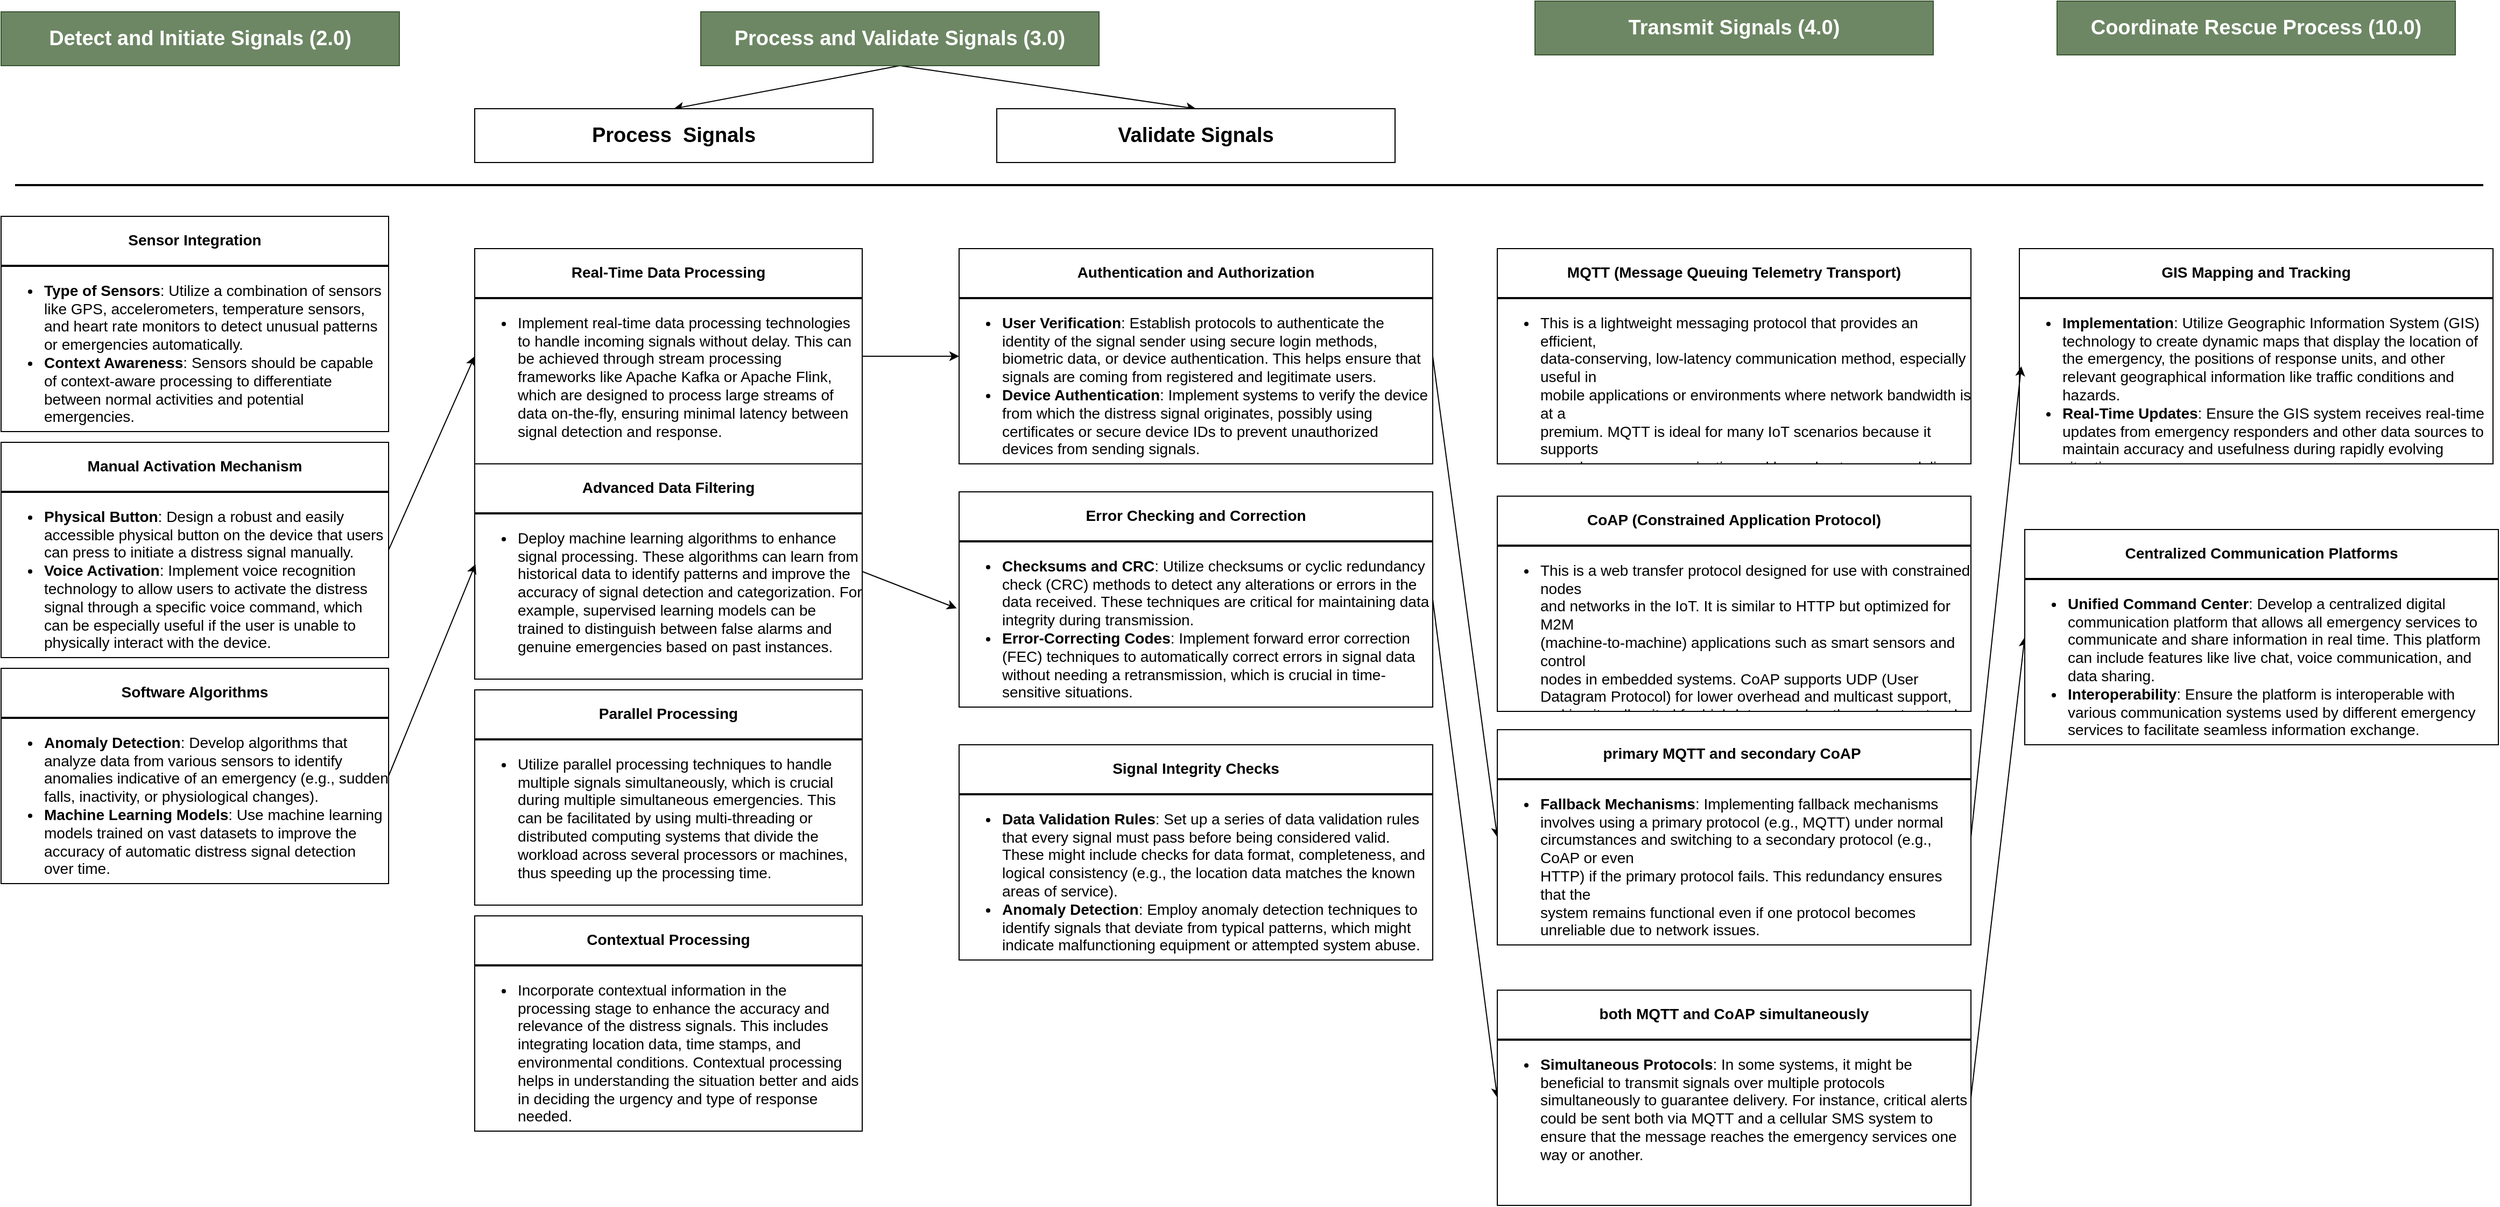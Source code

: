 <mxfile version="24.4.8" type="github">
  <diagram name="Page-1" id="fyQJrKO3HGvpboNa-rPu">
    <mxGraphModel dx="2358" dy="1176" grid="0" gridSize="10" guides="1" tooltips="1" connect="1" arrows="1" fold="1" page="1" pageScale="1" pageWidth="2336" pageHeight="1654" math="0" shadow="0">
      <root>
        <mxCell id="0" />
        <mxCell id="1" parent="0" />
        <mxCell id="Rn9gUrKCNcuoDYYOBClU-2" value="&lt;strong style=&quot;font-size: 19px;&quot;&gt;Detect and Initiate Signals (2.0)&lt;/strong&gt;" style="whiteSpace=wrap;html=1;align=center;fontSize=19;fillColor=#6d8764;fontColor=#ffffff;strokeColor=#3A5431;fontStyle=1" parent="1" vertex="1">
          <mxGeometry x="11" y="153" width="370" height="50" as="geometry" />
        </mxCell>
        <mxCell id="Rn9gUrKCNcuoDYYOBClU-6" value="" style="endArrow=none;html=1;rounded=0;strokeWidth=2;" parent="1" edge="1">
          <mxGeometry relative="1" as="geometry">
            <mxPoint x="24" y="314" as="sourcePoint" />
            <mxPoint x="2317" y="314" as="targetPoint" />
          </mxGeometry>
        </mxCell>
        <mxCell id="Rn9gUrKCNcuoDYYOBClU-21" value="&lt;h3 style=&quot;text-align: center; font-size: 14px;&quot;&gt;Sensor Integration&lt;/h3&gt;&lt;hr style=&quot;border-style: solid; font-size: 14px;&quot;&gt;&lt;ul style=&quot;font-size: 14px;&quot;&gt;&lt;li style=&quot;font-size: 14px;&quot;&gt;&lt;strong style=&quot;font-size: 14px;&quot;&gt;&lt;strong style=&quot;background-color: initial; font-size: 14px;&quot;&gt;Type of Sensors&lt;/strong&gt;&lt;span style=&quot;background-color: initial; font-weight: normal; font-size: 14px;&quot;&gt;: Utilize a combination of sensors like GPS, accelerometers, temperature sensors, and heart rate monitors to detect unusual patterns or emergencies automatically.&lt;/span&gt;&lt;br style=&quot;font-size: 14px;&quot;&gt;&lt;/strong&gt;&lt;/li&gt;&lt;li style=&quot;font-size: 14px;&quot;&gt;&lt;strong style=&quot;font-size: 14px;&quot;&gt;Context Awareness&lt;/strong&gt;: Sensors should be capable of context-aware processing to differentiate between normal activities and potential emergencies.&lt;/li&gt;&lt;/ul&gt;" style="verticalAlign=top;align=left;overflow=fill;html=1;whiteSpace=wrap;fontSize=14;" parent="1" vertex="1">
          <mxGeometry x="11" y="343" width="360" height="200" as="geometry" />
        </mxCell>
        <mxCell id="Rn9gUrKCNcuoDYYOBClU-48" style="edgeStyle=none;rounded=0;orthogonalLoop=1;jettySize=auto;html=1;exitX=1;exitY=0.5;exitDx=0;exitDy=0;entryX=0;entryY=0.5;entryDx=0;entryDy=0;" parent="1" source="Rn9gUrKCNcuoDYYOBClU-22" target="Rn9gUrKCNcuoDYYOBClU-28" edge="1">
          <mxGeometry relative="1" as="geometry">
            <mxPoint x="451" y="713" as="targetPoint" />
          </mxGeometry>
        </mxCell>
        <mxCell id="Rn9gUrKCNcuoDYYOBClU-22" value="&lt;h3 style=&quot;text-align: center; font-size: 14px;&quot;&gt;Manual Activation Mechanism&lt;/h3&gt;&lt;hr style=&quot;border-style: solid; font-size: 14px;&quot;&gt;&lt;ul style=&quot;font-size: 14px;&quot;&gt;&lt;li style=&quot;font-size: 14px;&quot;&gt;&lt;strong style=&quot;font-size: 14px;&quot;&gt;Physical Button&lt;/strong&gt;: Design a robust and easily accessible physical button on the device that users can press to initiate a distress signal manually.&lt;/li&gt;&lt;li style=&quot;font-size: 14px;&quot;&gt;&lt;strong style=&quot;font-size: 14px;&quot;&gt;Voice Activation&lt;/strong&gt;: Implement voice recognition technology to allow users to activate the distress signal through a specific voice command, which can be especially useful if the user is unable to physically interact with the device.&lt;/li&gt;&lt;/ul&gt;" style="verticalAlign=top;align=left;overflow=fill;html=1;whiteSpace=wrap;fontSize=14;" parent="1" vertex="1">
          <mxGeometry x="11" y="553" width="360" height="200" as="geometry" />
        </mxCell>
        <mxCell id="Rn9gUrKCNcuoDYYOBClU-24" value="&lt;h3 style=&quot;text-align: center; font-size: 14px;&quot;&gt;Software Algorithms&lt;/h3&gt;&lt;hr style=&quot;border-style: solid; font-size: 14px;&quot;&gt;&lt;ul style=&quot;font-size: 14px;&quot;&gt;&lt;li style=&quot;font-size: 14px;&quot;&gt;&lt;strong style=&quot;font-size: 14px;&quot;&gt;Anomaly Detection&lt;/strong&gt;: Develop algorithms that analyze data from various sensors to identify anomalies indicative of an emergency (e.g., sudden falls, inactivity, or physiological changes).&lt;/li&gt;&lt;li style=&quot;font-size: 14px;&quot;&gt;&lt;strong style=&quot;font-size: 14px;&quot;&gt;Machine Learning Models&lt;/strong&gt;: Use machine learning models trained on vast datasets to improve the accuracy of automatic distress signal detection over time.&lt;/li&gt;&lt;/ul&gt;" style="verticalAlign=top;align=left;overflow=fill;html=1;whiteSpace=wrap;fontSize=14;" parent="1" vertex="1">
          <mxGeometry x="11" y="763" width="360" height="200" as="geometry" />
        </mxCell>
        <mxCell id="Rn9gUrKCNcuoDYYOBClU-44" style="edgeStyle=none;rounded=0;orthogonalLoop=1;jettySize=auto;html=1;exitX=0.5;exitY=1;exitDx=0;exitDy=0;entryX=0.5;entryY=0;entryDx=0;entryDy=0;fontSize=19;fontStyle=1" parent="1" source="Rn9gUrKCNcuoDYYOBClU-25" target="Rn9gUrKCNcuoDYYOBClU-43" edge="1">
          <mxGeometry relative="1" as="geometry" />
        </mxCell>
        <mxCell id="Rn9gUrKCNcuoDYYOBClU-45" style="edgeStyle=none;rounded=0;orthogonalLoop=1;jettySize=auto;html=1;exitX=0.5;exitY=1;exitDx=0;exitDy=0;entryX=0.5;entryY=0;entryDx=0;entryDy=0;fontSize=19;fontStyle=1" parent="1" source="Rn9gUrKCNcuoDYYOBClU-25" target="Rn9gUrKCNcuoDYYOBClU-42" edge="1">
          <mxGeometry relative="1" as="geometry" />
        </mxCell>
        <mxCell id="Rn9gUrKCNcuoDYYOBClU-25" value="&lt;strong style=&quot;font-size: 19px;&quot;&gt;Process and Validate Signals (3.0)&lt;/strong&gt;" style="whiteSpace=wrap;html=1;align=center;fontSize=19;fillColor=#6d8764;fontColor=#ffffff;strokeColor=#3A5431;fontStyle=1" parent="1" vertex="1">
          <mxGeometry x="661" y="153" width="370" height="50" as="geometry" />
        </mxCell>
        <mxCell id="Rn9gUrKCNcuoDYYOBClU-26" value="&lt;strong style=&quot;font-size: 19px;&quot;&gt;Transmit Signals (4.0)&lt;/strong&gt;" style="whiteSpace=wrap;html=1;align=center;fontSize=19;fillColor=#6d8764;fontColor=#ffffff;strokeColor=#3A5431;fontStyle=1" parent="1" vertex="1">
          <mxGeometry x="1436" y="143" width="370" height="50" as="geometry" />
        </mxCell>
        <mxCell id="Rn9gUrKCNcuoDYYOBClU-27" value="&lt;strong style=&quot;font-size: 19px;&quot;&gt;Coordinate Rescue Process (10.0)&lt;/strong&gt;" style="whiteSpace=wrap;html=1;align=center;fontSize=19;fillColor=#6d8764;fontColor=#ffffff;strokeColor=#3A5431;fontStyle=1" parent="1" vertex="1">
          <mxGeometry x="1921" y="143" width="370" height="50" as="geometry" />
        </mxCell>
        <mxCell id="Rn9gUrKCNcuoDYYOBClU-51" style="edgeStyle=none;rounded=0;orthogonalLoop=1;jettySize=auto;html=1;exitX=1;exitY=0.5;exitDx=0;exitDy=0;entryX=0;entryY=0.5;entryDx=0;entryDy=0;" parent="1" source="Rn9gUrKCNcuoDYYOBClU-28" target="Rn9gUrKCNcuoDYYOBClU-32" edge="1">
          <mxGeometry relative="1" as="geometry" />
        </mxCell>
        <mxCell id="Rn9gUrKCNcuoDYYOBClU-28" value="&lt;h3 style=&quot;text-align: center; font-size: 14px;&quot;&gt;&lt;strong style=&quot;font-size: 14px;&quot;&gt;Real-Time Data Processing&lt;/strong&gt;&lt;/h3&gt;&lt;hr style=&quot;border-style: solid; font-size: 14px;&quot;&gt;&lt;ul style=&quot;font-size: 14px;&quot;&gt;&lt;li style=&quot;font-size: 14px;&quot;&gt;Implement real-time data processing technologies to handle incoming signals without delay. This can be achieved through stream processing frameworks like Apache Kafka or Apache Flink, which are designed to process large streams of data on-the-fly, ensuring minimal latency between signal detection and response.&lt;br style=&quot;font-size: 14px;&quot;&gt;&lt;/li&gt;&lt;/ul&gt;" style="verticalAlign=top;align=left;overflow=fill;html=1;whiteSpace=wrap;fontSize=14;" parent="1" vertex="1">
          <mxGeometry x="451" y="373" width="360" height="200" as="geometry" />
        </mxCell>
        <mxCell id="Rn9gUrKCNcuoDYYOBClU-29" value="&lt;h3 style=&quot;text-align: center; font-size: 14px;&quot;&gt;&lt;strong style=&quot;font-size: 14px;&quot;&gt;Advanced Data Filtering&lt;/strong&gt;&lt;/h3&gt;&lt;hr style=&quot;border-style: solid; font-size: 14px;&quot;&gt;&lt;ul style=&quot;font-size: 14px;&quot;&gt;&lt;li style=&quot;font-size: 14px;&quot;&gt;Deploy machine learning algorithms to enhance signal processing. These algorithms can learn from historical data to identify patterns and improve the accuracy of signal detection and categorization. For example, supervised learning models can be trained to distinguish between false alarms and genuine emergencies based on past instances.&lt;br style=&quot;font-size: 14px;&quot;&gt;&lt;/li&gt;&lt;/ul&gt;" style="verticalAlign=top;align=left;overflow=fill;html=1;whiteSpace=wrap;fontSize=14;" parent="1" vertex="1">
          <mxGeometry x="451" y="573" width="360" height="200" as="geometry" />
        </mxCell>
        <mxCell id="Rn9gUrKCNcuoDYYOBClU-30" value="&lt;h3 style=&quot;text-align: center; font-size: 14px;&quot;&gt;&lt;strong style=&quot;font-size: 14px;&quot;&gt;Parallel Processing&lt;/strong&gt;&lt;/h3&gt;&lt;hr style=&quot;border-style: solid; font-size: 14px;&quot;&gt;&lt;ul style=&quot;font-size: 14px;&quot;&gt;&lt;li style=&quot;font-size: 14px;&quot;&gt;Utilize parallel processing techniques to handle multiple signals simultaneously, which is crucial during multiple simultaneous emergencies. This can be facilitated by using multi-threading or distributed computing systems that divide the workload across several processors or machines, thus speeding up the processing time.&lt;br style=&quot;font-size: 14px;&quot;&gt;&lt;/li&gt;&lt;/ul&gt;" style="verticalAlign=top;align=left;overflow=fill;html=1;whiteSpace=wrap;fontSize=14;" parent="1" vertex="1">
          <mxGeometry x="451" y="783" width="360" height="200" as="geometry" />
        </mxCell>
        <mxCell id="Rn9gUrKCNcuoDYYOBClU-31" value="&lt;h3 style=&quot;text-align: center; font-size: 14px;&quot;&gt;&lt;strong style=&quot;font-size: 14px;&quot;&gt;Contextual Processing&lt;/strong&gt;&lt;/h3&gt;&lt;hr style=&quot;border-style: solid; font-size: 14px;&quot;&gt;&lt;ul style=&quot;font-size: 14px;&quot;&gt;&lt;li style=&quot;font-size: 14px;&quot;&gt;Incorporate contextual information in the processing stage to enhance the accuracy and relevance of the distress signals. This includes integrating location data, time stamps, and environmental conditions. Contextual processing helps in understanding the situation better and aids in deciding the urgency and type of response needed.&lt;br style=&quot;font-size: 14px;&quot;&gt;&lt;/li&gt;&lt;/ul&gt;" style="verticalAlign=top;align=left;overflow=fill;html=1;whiteSpace=wrap;fontSize=14;" parent="1" vertex="1">
          <mxGeometry x="451" y="993" width="360" height="200" as="geometry" />
        </mxCell>
        <mxCell id="Rn9gUrKCNcuoDYYOBClU-53" style="edgeStyle=none;rounded=0;orthogonalLoop=1;jettySize=auto;html=1;exitX=1;exitY=0.5;exitDx=0;exitDy=0;entryX=0;entryY=0.5;entryDx=0;entryDy=0;" parent="1" source="Rn9gUrKCNcuoDYYOBClU-32" target="Rn9gUrKCNcuoDYYOBClU-40" edge="1">
          <mxGeometry relative="1" as="geometry" />
        </mxCell>
        <mxCell id="Rn9gUrKCNcuoDYYOBClU-32" value="&lt;h3 style=&quot;text-align: center; font-size: 14px;&quot;&gt;&lt;strong style=&quot;font-size: 14px;&quot;&gt;Authentication and Authorization&lt;/strong&gt;&lt;/h3&gt;&lt;hr style=&quot;border-style: solid; font-size: 14px;&quot;&gt;&lt;ul style=&quot;font-size: 14px;&quot;&gt;&lt;li style=&quot;font-size: 14px;&quot;&gt;&lt;strong style=&quot;font-size: 14px;&quot;&gt;User Verification&lt;/strong&gt;: Establish protocols to authenticate the identity of the signal sender using secure login methods, biometric data, or device authentication. This helps ensure that signals are coming from registered and legitimate users.&lt;/li&gt;&lt;li style=&quot;font-size: 14px;&quot;&gt;&lt;strong style=&quot;font-size: 14px;&quot;&gt;Device Authentication&lt;/strong&gt;: Implement systems to verify the device from which the distress signal originates, possibly using certificates or secure device IDs to prevent unauthorized devices from sending signals.&lt;/li&gt;&lt;/ul&gt;" style="verticalAlign=top;align=left;overflow=fill;html=1;whiteSpace=wrap;fontSize=14;" parent="1" vertex="1">
          <mxGeometry x="901" y="373" width="440" height="200" as="geometry" />
        </mxCell>
        <mxCell id="Rn9gUrKCNcuoDYYOBClU-52" style="edgeStyle=none;rounded=0;orthogonalLoop=1;jettySize=auto;html=1;exitX=1;exitY=0.5;exitDx=0;exitDy=0;entryX=0;entryY=0.5;entryDx=0;entryDy=0;" parent="1" source="Rn9gUrKCNcuoDYYOBClU-33" target="Rn9gUrKCNcuoDYYOBClU-41" edge="1">
          <mxGeometry relative="1" as="geometry" />
        </mxCell>
        <mxCell id="Rn9gUrKCNcuoDYYOBClU-33" value="&lt;h3 style=&quot;text-align: center; font-size: 14px;&quot;&gt;&lt;strong style=&quot;font-size: 14px;&quot;&gt;Error Checking and Correction&lt;/strong&gt;&lt;/h3&gt;&lt;hr style=&quot;border-style: solid; font-size: 14px;&quot;&gt;&lt;ul style=&quot;font-size: 14px;&quot;&gt;&lt;li style=&quot;font-size: 14px;&quot;&gt;&lt;strong style=&quot;font-size: 14px;&quot;&gt;Checksums and CRC&lt;/strong&gt;: Utilize checksums or cyclic redundancy check (CRC) methods to detect any alterations or errors in the data received. These techniques are critical for maintaining data integrity during transmission.&lt;/li&gt;&lt;li style=&quot;font-size: 14px;&quot;&gt;&lt;strong style=&quot;font-size: 14px;&quot;&gt;Error-Correcting Codes&lt;/strong&gt;: Implement forward error correction (FEC) techniques to automatically correct errors in signal data without needing a retransmission, which is crucial in time-sensitive situations.&lt;/li&gt;&lt;/ul&gt;" style="verticalAlign=top;align=left;overflow=fill;html=1;whiteSpace=wrap;fontSize=14;" parent="1" vertex="1">
          <mxGeometry x="901" y="599" width="440" height="200" as="geometry" />
        </mxCell>
        <mxCell id="Rn9gUrKCNcuoDYYOBClU-34" value="&lt;h3 style=&quot;text-align: center; font-size: 14px;&quot;&gt;&lt;strong style=&quot;font-size: 14px;&quot;&gt;Signal Integrity Checks&lt;/strong&gt;&lt;/h3&gt;&lt;hr style=&quot;border-style: solid; font-size: 14px;&quot;&gt;&lt;ul style=&quot;font-size: 14px;&quot;&gt;&lt;li style=&quot;font-size: 14px;&quot;&gt;&lt;strong style=&quot;font-size: 14px;&quot;&gt;Data Validation Rules&lt;/strong&gt;: Set up a series of data validation rules that every signal must pass before being considered valid. These might include checks for data format, completeness, and logical consistency (e.g., the location data matches the known areas of service).&lt;/li&gt;&lt;li style=&quot;font-size: 14px;&quot;&gt;&lt;strong style=&quot;font-size: 14px;&quot;&gt;Anomaly Detection&lt;/strong&gt;: Employ anomaly detection techniques to identify signals that deviate from typical patterns, which might indicate malfunctioning equipment or attempted system abuse.&lt;/li&gt;&lt;/ul&gt;" style="verticalAlign=top;align=left;overflow=fill;html=1;whiteSpace=wrap;fontSize=14;" parent="1" vertex="1">
          <mxGeometry x="901" y="834" width="440" height="200" as="geometry" />
        </mxCell>
        <mxCell id="Rn9gUrKCNcuoDYYOBClU-35" value="&lt;h3 style=&quot;text-align: center; font-size: 14px;&quot;&gt;&lt;strong style=&quot;font-size: 14px;&quot;&gt;MQTT (Message Queuing Telemetry Transport)&lt;/strong&gt;&lt;br style=&quot;font-size: 14px;&quot;&gt;&lt;/h3&gt;&lt;hr style=&quot;border-style: solid; font-size: 14px;&quot;&gt;&lt;ul style=&quot;font-size: 14px;&quot;&gt;&lt;li style=&quot;font-size: 14px;&quot;&gt;This is a lightweight messaging protocol that provides an efficient, &lt;br style=&quot;font-size: 14px;&quot;&gt;data-conserving, low-latency communication method, especially useful in &lt;br style=&quot;font-size: 14px;&quot;&gt;mobile applications or environments where network bandwidth is at a &lt;br style=&quot;font-size: 14px;&quot;&gt;premium. MQTT is ideal for many IoT scenarios because it supports &lt;br style=&quot;font-size: 14px;&quot;&gt;asynchronous communication and has robust message delivery guarantees (QoS levels).&lt;br style=&quot;font-size: 14px;&quot;&gt;&lt;/li&gt;&lt;/ul&gt;" style="verticalAlign=top;align=left;overflow=fill;html=1;whiteSpace=wrap;fontSize=14;" parent="1" vertex="1">
          <mxGeometry x="1401" y="373" width="440" height="200" as="geometry" />
        </mxCell>
        <mxCell id="Rn9gUrKCNcuoDYYOBClU-36" value="&lt;h3 style=&quot;text-align: center; font-size: 14px;&quot;&gt;&lt;strong style=&quot;font-size: 14px;&quot;&gt;CoAP (Constrained Application Protocol)&lt;/strong&gt;&lt;br style=&quot;font-size: 14px;&quot;&gt;&lt;/h3&gt;&lt;hr style=&quot;border-style: solid; font-size: 14px;&quot;&gt;&lt;ul style=&quot;font-size: 14px;&quot;&gt;&lt;li style=&quot;font-size: 14px;&quot;&gt;This is a web transfer protocol designed for use with constrained nodes &lt;br style=&quot;font-size: 14px;&quot;&gt;and networks in the IoT. It is similar to HTTP but optimized for M2M &lt;br style=&quot;font-size: 14px;&quot;&gt;(machine-to-machine) applications such as smart sensors and control &lt;br style=&quot;font-size: 14px;&quot;&gt;nodes in embedded systems. CoAP supports UDP (User Datagram Protocol) for lower overhead and multicast support, making it well-suited for high-latency or low-throughput networks where minimal data overhead is critical.&lt;br style=&quot;font-size: 14px;&quot;&gt;&lt;/li&gt;&lt;/ul&gt;" style="verticalAlign=top;align=left;overflow=fill;html=1;whiteSpace=wrap;fontSize=14;" parent="1" vertex="1">
          <mxGeometry x="1401" y="603" width="440" height="200" as="geometry" />
        </mxCell>
        <mxCell id="Rn9gUrKCNcuoDYYOBClU-40" value="&lt;h3 style=&quot;text-align: center; font-size: 14px;&quot;&gt;&lt;strong style=&quot;background-color: initial; font-size: 14px;&quot;&gt;primary MQTT and secondary&amp;nbsp;&lt;/strong&gt;&lt;strong style=&quot;font-size: 14px;&quot;&gt;CoAP&amp;nbsp;&lt;/strong&gt;&lt;br style=&quot;font-size: 14px;&quot;&gt;&lt;/h3&gt;&lt;hr style=&quot;border-style: solid; font-size: 14px;&quot;&gt;&lt;ul style=&quot;font-size: 14px;&quot;&gt;&lt;li style=&quot;font-size: 14px;&quot;&gt;&lt;strong style=&quot;font-size: 14px;&quot;&gt;Fallback Mechanisms&lt;/strong&gt;: Implementing fallback mechanisms &lt;br style=&quot;font-size: 14px;&quot;&gt;involves using a primary protocol (e.g., MQTT) under normal &lt;br style=&quot;font-size: 14px;&quot;&gt;circumstances and switching to a secondary protocol (e.g., CoAP or even &lt;br style=&quot;font-size: 14px;&quot;&gt;HTTP) if the primary protocol fails. This redundancy ensures that the &lt;br style=&quot;font-size: 14px;&quot;&gt;system remains functional even if one protocol becomes unreliable due to network issues.&lt;br style=&quot;font-size: 14px;&quot;&gt;&lt;/li&gt;&lt;/ul&gt;" style="verticalAlign=top;align=left;overflow=fill;html=1;whiteSpace=wrap;fontSize=14;" parent="1" vertex="1">
          <mxGeometry x="1401" y="820" width="440" height="200" as="geometry" />
        </mxCell>
        <mxCell id="Rn9gUrKCNcuoDYYOBClU-55" style="edgeStyle=none;rounded=0;orthogonalLoop=1;jettySize=auto;html=1;exitX=1;exitY=0.5;exitDx=0;exitDy=0;entryX=0;entryY=0.5;entryDx=0;entryDy=0;" parent="1" source="Rn9gUrKCNcuoDYYOBClU-41" target="Rn9gUrKCNcuoDYYOBClU-47" edge="1">
          <mxGeometry relative="1" as="geometry" />
        </mxCell>
        <mxCell id="Rn9gUrKCNcuoDYYOBClU-41" value="&lt;h3 style=&quot;text-align: center; font-size: 14px;&quot;&gt;&lt;strong style=&quot;background-color: initial; font-size: 14px;&quot;&gt;both MQTT and &lt;/strong&gt;&lt;strong style=&quot;font-size: 14px;&quot;&gt;CoAP&amp;nbsp;&lt;/strong&gt;simultaneously&lt;br style=&quot;font-size: 14px;&quot;&gt;&lt;/h3&gt;&lt;hr style=&quot;border-style: solid; font-size: 14px;&quot;&gt;&lt;ul style=&quot;font-size: 14px;&quot;&gt;&lt;li style=&quot;font-size: 14px;&quot;&gt;&lt;strong style=&quot;font-size: 14px;&quot;&gt;Simultaneous Protocols&lt;/strong&gt;: In some systems, it might be beneficial to transmit signals over multiple protocols simultaneously to guarantee delivery. For instance, critical alerts could be sent both via MQTT and a cellular SMS system to ensure that the message reaches the emergency services one way or another.&lt;br style=&quot;font-size: 14px;&quot;&gt;&lt;/li&gt;&lt;/ul&gt;" style="verticalAlign=top;align=left;overflow=fill;html=1;whiteSpace=wrap;fontSize=14;" parent="1" vertex="1">
          <mxGeometry x="1401" y="1062" width="440" height="200" as="geometry" />
        </mxCell>
        <mxCell id="Rn9gUrKCNcuoDYYOBClU-42" value="&lt;strong style=&quot;font-size: 19px;&quot;&gt;Validate Signals&lt;/strong&gt;" style="whiteSpace=wrap;html=1;align=center;fontSize=19;fontStyle=1" parent="1" vertex="1">
          <mxGeometry x="936" y="243" width="370" height="50" as="geometry" />
        </mxCell>
        <mxCell id="Rn9gUrKCNcuoDYYOBClU-43" value="&lt;strong style=&quot;font-size: 19px;&quot;&gt;Process&amp;nbsp; Signals&lt;/strong&gt;" style="whiteSpace=wrap;html=1;align=center;fontSize=19;fontStyle=1" parent="1" vertex="1">
          <mxGeometry x="451" y="243" width="370" height="50" as="geometry" />
        </mxCell>
        <mxCell id="Rn9gUrKCNcuoDYYOBClU-46" value="&lt;h3 style=&quot;text-align: center; font-size: 14px;&quot;&gt;&lt;strong style=&quot;font-size: 14px;&quot;&gt;GIS Mapping and Tracking&lt;/strong&gt;&lt;/h3&gt;&lt;hr style=&quot;border-style: solid; font-size: 14px;&quot;&gt;&lt;ul style=&quot;font-size: 14px;&quot;&gt;&lt;li style=&quot;font-size: 14px;&quot;&gt;&lt;strong style=&quot;font-size: 14px;&quot;&gt;Implementation&lt;/strong&gt;: Utilize Geographic Information System (GIS) technology to create dynamic maps that display the location of the emergency, the positions of response units, and other relevant geographical information like traffic conditions and hazards.&lt;/li&gt;&lt;li style=&quot;font-size: 14px;&quot;&gt;&lt;strong style=&quot;font-size: 14px;&quot;&gt;Real-Time Updates&lt;/strong&gt;: Ensure the GIS system receives real-time updates from emergency responders and other data sources to maintain accuracy and usefulness during rapidly evolving situations.&lt;/li&gt;&lt;/ul&gt;" style="verticalAlign=top;align=left;overflow=fill;html=1;whiteSpace=wrap;fontSize=14;" parent="1" vertex="1">
          <mxGeometry x="1886" y="373" width="440" height="200" as="geometry" />
        </mxCell>
        <mxCell id="Rn9gUrKCNcuoDYYOBClU-47" value="&lt;h3 style=&quot;text-align: center; font-size: 14px;&quot;&gt;&lt;strong style=&quot;font-size: 14px;&quot;&gt;Centralized Communication Platforms&lt;/strong&gt;&lt;/h3&gt;&lt;hr style=&quot;border-style: solid; font-size: 14px;&quot;&gt;&lt;ul style=&quot;font-size: 14px;&quot;&gt;&lt;li style=&quot;font-size: 14px;&quot;&gt;&lt;strong style=&quot;font-size: 14px;&quot;&gt;Unified Command Center&lt;/strong&gt;: Develop a centralized digital communication platform that allows all emergency services to communicate and share information in real time. This platform can include features like live chat, voice communication, and data sharing.&lt;/li&gt;&lt;li style=&quot;font-size: 14px;&quot;&gt;&lt;strong style=&quot;font-size: 14px;&quot;&gt;Interoperability&lt;/strong&gt;: Ensure the platform is interoperable with various communication systems used by different emergency services to facilitate seamless information exchange.&lt;/li&gt;&lt;/ul&gt;" style="verticalAlign=top;align=left;overflow=fill;html=1;whiteSpace=wrap;fontSize=14;" parent="1" vertex="1">
          <mxGeometry x="1891" y="634" width="440" height="200" as="geometry" />
        </mxCell>
        <mxCell id="Rn9gUrKCNcuoDYYOBClU-49" style="edgeStyle=none;rounded=0;orthogonalLoop=1;jettySize=auto;html=1;exitX=1;exitY=0.5;exitDx=0;exitDy=0;entryX=0.002;entryY=0.466;entryDx=0;entryDy=0;entryPerimeter=0;" parent="1" source="Rn9gUrKCNcuoDYYOBClU-24" target="Rn9gUrKCNcuoDYYOBClU-29" edge="1">
          <mxGeometry relative="1" as="geometry" />
        </mxCell>
        <mxCell id="Rn9gUrKCNcuoDYYOBClU-50" style="edgeStyle=none;rounded=0;orthogonalLoop=1;jettySize=auto;html=1;exitX=1;exitY=0.5;exitDx=0;exitDy=0;entryX=-0.005;entryY=0.541;entryDx=0;entryDy=0;entryPerimeter=0;" parent="1" source="Rn9gUrKCNcuoDYYOBClU-29" target="Rn9gUrKCNcuoDYYOBClU-33" edge="1">
          <mxGeometry relative="1" as="geometry" />
        </mxCell>
        <mxCell id="Rn9gUrKCNcuoDYYOBClU-54" style="edgeStyle=none;rounded=0;orthogonalLoop=1;jettySize=auto;html=1;exitX=1;exitY=0.5;exitDx=0;exitDy=0;entryX=0.004;entryY=0.547;entryDx=0;entryDy=0;entryPerimeter=0;" parent="1" source="Rn9gUrKCNcuoDYYOBClU-40" target="Rn9gUrKCNcuoDYYOBClU-46" edge="1">
          <mxGeometry relative="1" as="geometry" />
        </mxCell>
      </root>
    </mxGraphModel>
  </diagram>
</mxfile>
